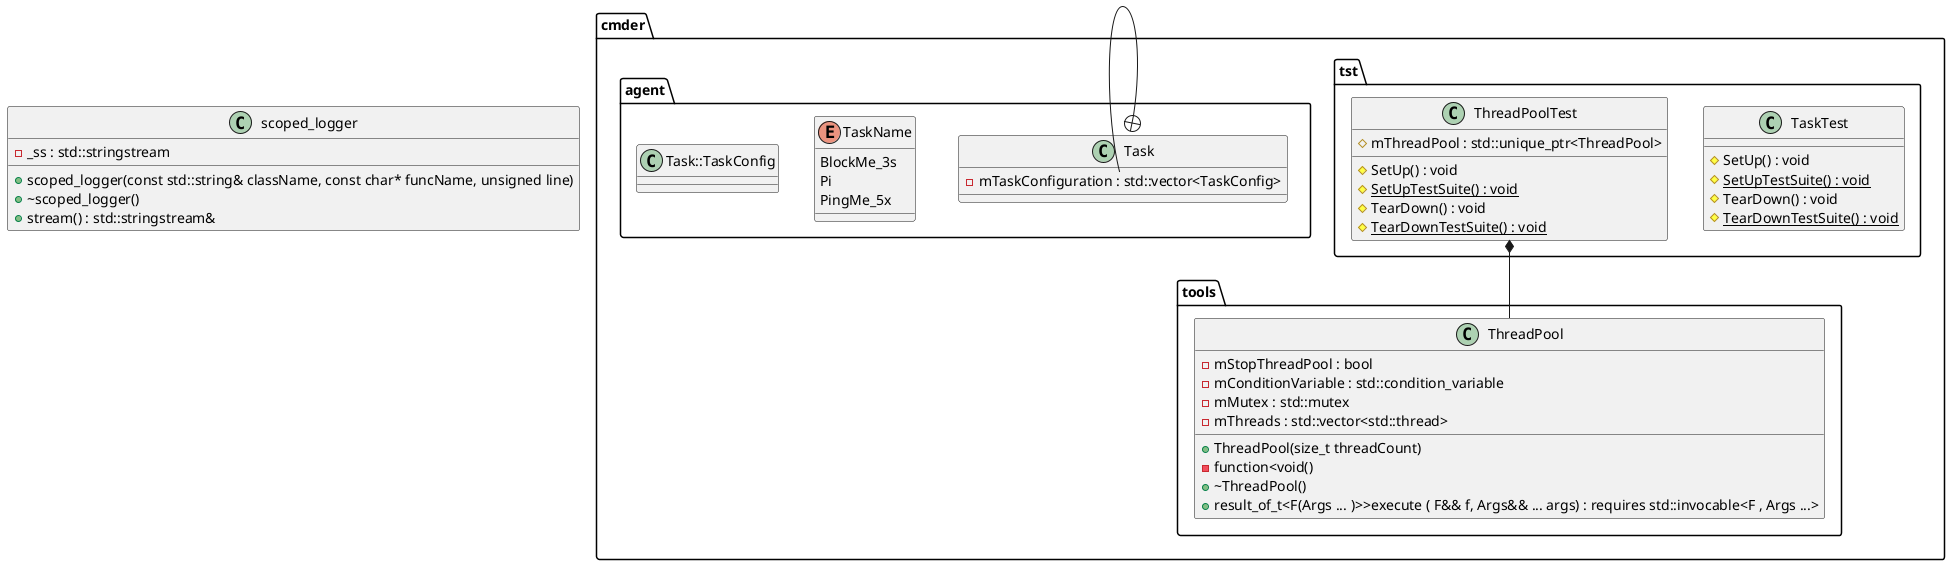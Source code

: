 @startuml





/' Objects '/

class scoped_logger {
	+scoped_logger(const std::string& className, const char* funcName, unsigned line)
	+~scoped_logger()
	-_ss : std::stringstream
	+stream() : std::stringstream&
}


namespace cmder {
	namespace tst {
		class TaskTest {
			#SetUp() : void
			#{static} SetUpTestSuite() : void
			#TearDown() : void
			#{static} TearDownTestSuite() : void
		}

		class ThreadPoolTest {
			#mThreadPool : std::unique_ptr<ThreadPool>
			#SetUp() : void
			#{static} SetUpTestSuite() : void
			#TearDown() : void
			#{static} TearDownTestSuite() : void
		}
	}

	namespace tools {
		class ThreadPool {
			+ThreadPool(size_t threadCount)
			-function<void()
			+~ThreadPool()
			-mStopThreadPool : bool
			+result_of_t<F(Args ... )>>execute ( F&& f, Args&& ... args) : requires std::invocable<F , Args ...>
			-mConditionVariable : std::condition_variable
			-mMutex : std::mutex
			-mThreads : std::vector<std::thread>
		}
	}

	namespace agent {
		class Task {
			-mTaskConfiguration : std::vector<TaskConfig>
		}

		enum TaskName {
			BlockMe_3s
			Pi
			PingMe_5x
		}

		class Task::TaskConfig {
		}
	}
}





/' Inheritance relationships '/




/' Aggregation relationships '/

cmder.tst.ThreadPoolTest *-- cmder.tools.ThreadPool






/' Nested objects '/

cmder.agent.Task +-- cmder.agent.Task::TaskConfig




@enduml
